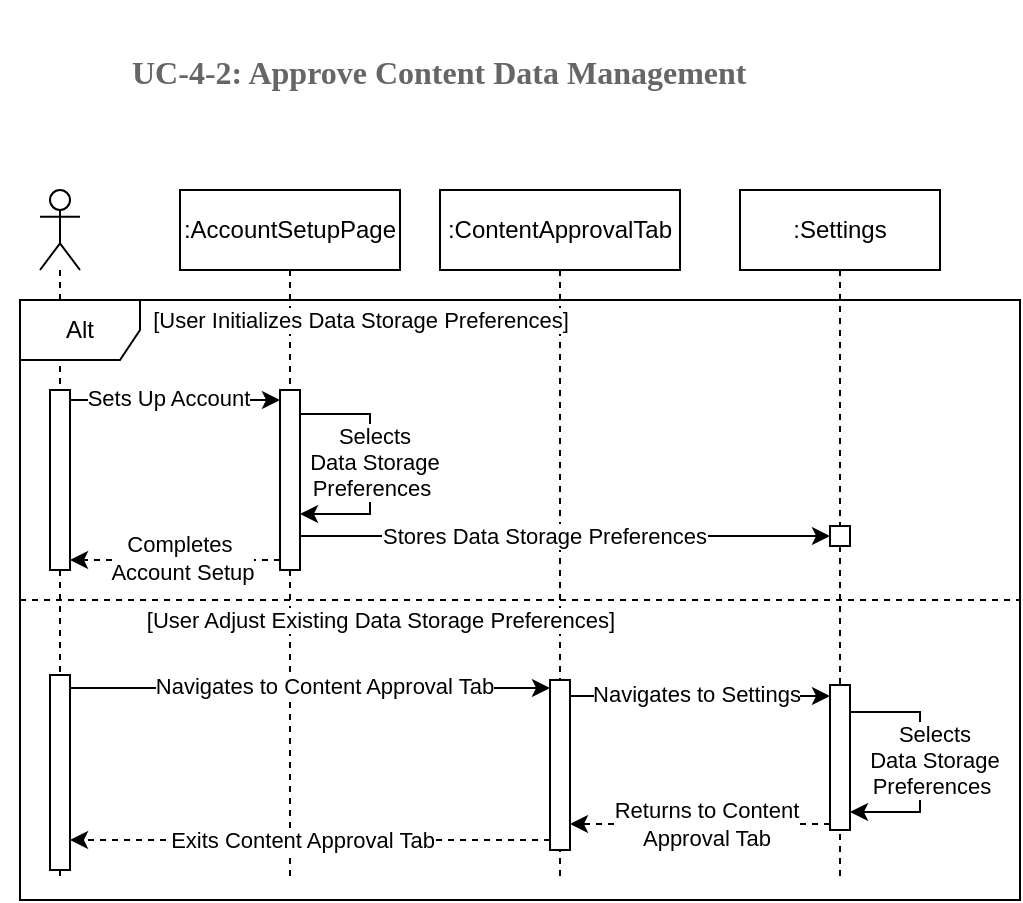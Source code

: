 <mxfile version="24.8.4">
  <diagram name="Page-1" id="WzFi8ONWFbmVDeuxYhoO">
    <mxGraphModel dx="442" dy="230" grid="1" gridSize="10" guides="1" tooltips="1" connect="1" arrows="1" fold="1" page="1" pageScale="1" pageWidth="1100" pageHeight="850" math="0" shadow="0">
      <root>
        <mxCell id="0" />
        <mxCell id="1" parent="0" />
        <mxCell id="yzPpIXYgzV2jEK6DkwBs-35" value="" style="swimlane;startSize=0;container=0;dashed=1;" vertex="1" parent="1">
          <mxGeometry x="270" y="330" width="500" height="150" as="geometry" />
        </mxCell>
        <mxCell id="yzPpIXYgzV2jEK6DkwBs-11" value=":ContentApprovalTab" style="shape=umlLifeline;perimeter=lifelinePerimeter;whiteSpace=wrap;html=1;container=1;dropTarget=0;collapsible=0;recursiveResize=0;outlineConnect=0;portConstraint=eastwest;newEdgeStyle={&quot;edgeStyle&quot;:&quot;elbowEdgeStyle&quot;,&quot;elbow&quot;:&quot;vertical&quot;,&quot;curved&quot;:0,&quot;rounded&quot;:0};" vertex="1" parent="1">
          <mxGeometry x="480" y="125" width="120" height="345" as="geometry" />
        </mxCell>
        <mxCell id="yzPpIXYgzV2jEK6DkwBs-15" value="" style="html=1;points=[[0,0,0,0,5],[0,1,0,0,-5],[1,0,0,0,5],[1,1,0,0,-5]];perimeter=orthogonalPerimeter;outlineConnect=0;targetShapes=umlLifeline;portConstraint=eastwest;newEdgeStyle={&quot;curved&quot;:0,&quot;rounded&quot;:0};" vertex="1" parent="yzPpIXYgzV2jEK6DkwBs-11">
          <mxGeometry x="55" y="245" width="10" height="85" as="geometry" />
        </mxCell>
        <mxCell id="Kk3vLf3-KDLgnlOfN_HX-1" value=":AccountSetupPage" style="shape=umlLifeline;perimeter=lifelinePerimeter;whiteSpace=wrap;html=1;container=1;dropTarget=0;collapsible=0;recursiveResize=0;outlineConnect=0;portConstraint=eastwest;newEdgeStyle={&quot;edgeStyle&quot;:&quot;elbowEdgeStyle&quot;,&quot;elbow&quot;:&quot;vertical&quot;,&quot;curved&quot;:0,&quot;rounded&quot;:0};" parent="1" vertex="1">
          <mxGeometry x="350" y="125" width="110" height="345" as="geometry" />
        </mxCell>
        <mxCell id="Kk3vLf3-KDLgnlOfN_HX-4" value="" style="html=1;points=[[0,0,0,0,5],[0,1,0,0,-5],[1,0,0,0,5],[1,1,0,0,-5]];perimeter=orthogonalPerimeter;outlineConnect=0;targetShapes=umlLifeline;portConstraint=eastwest;newEdgeStyle={&quot;curved&quot;:0,&quot;rounded&quot;:0};" parent="Kk3vLf3-KDLgnlOfN_HX-1" vertex="1">
          <mxGeometry x="50" y="100" width="10" height="90" as="geometry" />
        </mxCell>
        <mxCell id="Kk3vLf3-KDLgnlOfN_HX-2" value=":Settings" style="shape=umlLifeline;perimeter=lifelinePerimeter;whiteSpace=wrap;html=1;container=1;dropTarget=0;collapsible=0;recursiveResize=0;outlineConnect=0;portConstraint=eastwest;newEdgeStyle={&quot;edgeStyle&quot;:&quot;elbowEdgeStyle&quot;,&quot;elbow&quot;:&quot;vertical&quot;,&quot;curved&quot;:0,&quot;rounded&quot;:0};" parent="1" vertex="1">
          <mxGeometry x="630" y="125" width="100" height="345" as="geometry" />
        </mxCell>
        <mxCell id="Kk3vLf3-KDLgnlOfN_HX-7" value="" style="html=1;points=[[0,0,0,0,5],[0,1,0,0,-5],[1,0,0,0,5],[1,1,0,0,-5]];perimeter=orthogonalPerimeter;outlineConnect=0;targetShapes=umlLifeline;portConstraint=eastwest;newEdgeStyle={&quot;curved&quot;:0,&quot;rounded&quot;:0};" parent="Kk3vLf3-KDLgnlOfN_HX-2" vertex="1">
          <mxGeometry x="45" y="168" width="10" height="10" as="geometry" />
        </mxCell>
        <mxCell id="yzPpIXYgzV2jEK6DkwBs-19" value="" style="html=1;points=[[0,0,0,0,5],[0,1,0,0,-5],[1,0,0,0,5],[1,1,0,0,-5]];perimeter=orthogonalPerimeter;outlineConnect=0;targetShapes=umlLifeline;portConstraint=eastwest;newEdgeStyle={&quot;curved&quot;:0,&quot;rounded&quot;:0};" vertex="1" parent="Kk3vLf3-KDLgnlOfN_HX-2">
          <mxGeometry x="45" y="247.5" width="10" height="72.5" as="geometry" />
        </mxCell>
        <mxCell id="Kk3vLf3-KDLgnlOfN_HX-6" value="" style="shape=umlLifeline;perimeter=lifelinePerimeter;whiteSpace=wrap;html=1;container=1;dropTarget=0;collapsible=0;recursiveResize=0;outlineConnect=0;portConstraint=eastwest;newEdgeStyle={&quot;curved&quot;:0,&quot;rounded&quot;:0};participant=umlActor;" parent="1" vertex="1">
          <mxGeometry x="280" y="125" width="20" height="345" as="geometry" />
        </mxCell>
        <mxCell id="Kk3vLf3-KDLgnlOfN_HX-3" value="" style="html=1;points=[[0,0,0,0,5],[0,1,0,0,-5],[1,0,0,0,5],[1,1,0,0,-5]];perimeter=orthogonalPerimeter;outlineConnect=0;targetShapes=umlLifeline;portConstraint=eastwest;newEdgeStyle={&quot;curved&quot;:0,&quot;rounded&quot;:0};" parent="Kk3vLf3-KDLgnlOfN_HX-6" vertex="1">
          <mxGeometry x="5" y="100" width="10" height="90" as="geometry" />
        </mxCell>
        <mxCell id="yzPpIXYgzV2jEK6DkwBs-27" value="" style="html=1;points=[[0,0,0,0,5],[0,1,0,0,-5],[1,0,0,0,5],[1,1,0,0,-5]];perimeter=orthogonalPerimeter;outlineConnect=0;targetShapes=umlLifeline;portConstraint=eastwest;newEdgeStyle={&quot;curved&quot;:0,&quot;rounded&quot;:0};" vertex="1" parent="Kk3vLf3-KDLgnlOfN_HX-6">
          <mxGeometry x="5" y="242.5" width="10" height="97.5" as="geometry" />
        </mxCell>
        <mxCell id="hKJQPPWY5RA-zDGv6MNC-1" value="&lt;b style=&quot;font-weight:normal;&quot; id=&quot;docs-internal-guid-0b284c03-7fff-8bf4-ce98-43a4f99549da&quot;&gt;&lt;h4 dir=&quot;ltr&quot; style=&quot;line-height:1.38;margin-left: 36pt;margin-top:14pt;margin-bottom:4pt;&quot;&gt;&lt;span style=&quot;font-size:12pt;font-family:&#39;Times New Roman&#39;,serif;color:#666666;background-color:transparent;font-weight:400;font-style:normal;font-variant:normal;text-decoration:none;vertical-align:baseline;white-space:pre;white-space:pre-wrap;&quot;&gt;&lt;span style=&quot;white-space: pre;&quot;&gt;&amp;nbsp;&amp;nbsp;&amp;nbsp;&amp;nbsp;&lt;/span&gt;&lt;/span&gt;&lt;span style=&quot;font-size:12pt;font-family:&#39;Times New Roman&#39;,serif;color:#666666;background-color:transparent;font-weight:700;font-style:normal;font-variant:normal;text-decoration:none;vertical-align:baseline;white-space:pre;white-space:pre-wrap;&quot;&gt;UC-4-2: Approve Content Data Management&amp;nbsp;&lt;/span&gt;&lt;/h4&gt;&lt;/b&gt;" style="text;whiteSpace=wrap;html=1;" parent="1" vertex="1">
          <mxGeometry x="260" y="30" width="410" height="70" as="geometry" />
        </mxCell>
        <mxCell id="hKJQPPWY5RA-zDGv6MNC-2" value="" style="edgeStyle=orthogonalEdgeStyle;rounded=0;orthogonalLoop=1;jettySize=auto;html=1;curved=0;" parent="1" source="Kk3vLf3-KDLgnlOfN_HX-3" target="Kk3vLf3-KDLgnlOfN_HX-4" edge="1">
          <mxGeometry relative="1" as="geometry">
            <Array as="points">
              <mxPoint x="350" y="230" />
              <mxPoint x="350" y="230" />
            </Array>
          </mxGeometry>
        </mxCell>
        <mxCell id="hKJQPPWY5RA-zDGv6MNC-3" value="Sets Up Account" style="edgeLabel;html=1;align=center;verticalAlign=middle;resizable=0;points=[];" parent="hKJQPPWY5RA-zDGv6MNC-2" vertex="1" connectable="0">
          <mxGeometry x="-0.028" y="1" relative="1" as="geometry">
            <mxPoint x="-2" as="offset" />
          </mxGeometry>
        </mxCell>
        <mxCell id="L0XvnI_Pm6O_dVxBcAxA-1" style="edgeStyle=orthogonalEdgeStyle;rounded=0;orthogonalLoop=1;jettySize=auto;html=1;curved=0;" parent="1" edge="1">
          <mxGeometry relative="1" as="geometry">
            <mxPoint x="675" y="298" as="targetPoint" />
            <Array as="points">
              <mxPoint x="540" y="298" />
              <mxPoint x="540" y="298" />
            </Array>
            <mxPoint x="410" y="298" as="sourcePoint" />
          </mxGeometry>
        </mxCell>
        <mxCell id="L0XvnI_Pm6O_dVxBcAxA-3" value="Stores Data Storage Preferences" style="edgeLabel;html=1;align=center;verticalAlign=middle;resizable=0;points=[];" parent="L0XvnI_Pm6O_dVxBcAxA-1" vertex="1" connectable="0">
          <mxGeometry x="-0.202" relative="1" as="geometry">
            <mxPoint x="16" as="offset" />
          </mxGeometry>
        </mxCell>
        <mxCell id="yzPpIXYgzV2jEK6DkwBs-5" value="" style="edgeStyle=orthogonalEdgeStyle;rounded=0;orthogonalLoop=1;jettySize=auto;html=1;curved=0;dashed=1;" edge="1" parent="1" source="Kk3vLf3-KDLgnlOfN_HX-4" target="Kk3vLf3-KDLgnlOfN_HX-3">
          <mxGeometry relative="1" as="geometry">
            <Array as="points">
              <mxPoint x="350" y="310" />
              <mxPoint x="350" y="310" />
            </Array>
          </mxGeometry>
        </mxCell>
        <mxCell id="yzPpIXYgzV2jEK6DkwBs-7" value="Completes&amp;nbsp;&lt;div&gt;Account Setup&lt;/div&gt;" style="edgeLabel;html=1;align=center;verticalAlign=middle;resizable=0;points=[];" vertex="1" connectable="0" parent="yzPpIXYgzV2jEK6DkwBs-5">
          <mxGeometry x="0.036" y="-1" relative="1" as="geometry">
            <mxPoint x="5" as="offset" />
          </mxGeometry>
        </mxCell>
        <mxCell id="yzPpIXYgzV2jEK6DkwBs-17" style="edgeStyle=orthogonalEdgeStyle;rounded=0;orthogonalLoop=1;jettySize=auto;html=1;curved=0;" edge="1" parent="1">
          <mxGeometry relative="1" as="geometry">
            <mxPoint x="295" y="374" as="sourcePoint" />
            <mxPoint x="535" y="374" as="targetPoint" />
            <Array as="points">
              <mxPoint x="420" y="374" />
              <mxPoint x="420" y="374" />
            </Array>
          </mxGeometry>
        </mxCell>
        <mxCell id="yzPpIXYgzV2jEK6DkwBs-18" value="Navigates to Content Approval Tab" style="edgeLabel;html=1;align=center;verticalAlign=middle;resizable=0;points=[];" vertex="1" connectable="0" parent="yzPpIXYgzV2jEK6DkwBs-17">
          <mxGeometry x="0.056" y="1" relative="1" as="geometry">
            <mxPoint as="offset" />
          </mxGeometry>
        </mxCell>
        <mxCell id="yzPpIXYgzV2jEK6DkwBs-20" style="edgeStyle=orthogonalEdgeStyle;rounded=0;orthogonalLoop=1;jettySize=auto;html=1;curved=0;" edge="1" parent="1">
          <mxGeometry relative="1" as="geometry">
            <mxPoint x="685" y="386" as="sourcePoint" />
            <mxPoint x="685" y="436" as="targetPoint" />
            <Array as="points">
              <mxPoint x="720" y="386" />
              <mxPoint x="720" y="436" />
            </Array>
          </mxGeometry>
        </mxCell>
        <mxCell id="yzPpIXYgzV2jEK6DkwBs-21" value="Selects&lt;div&gt;Data Storage&lt;/div&gt;&lt;div&gt;Preferences&amp;nbsp;&lt;/div&gt;" style="edgeLabel;html=1;align=center;verticalAlign=middle;resizable=0;points=[];" vertex="1" connectable="0" parent="yzPpIXYgzV2jEK6DkwBs-20">
          <mxGeometry x="0.042" y="1" relative="1" as="geometry">
            <mxPoint x="6" y="-4" as="offset" />
          </mxGeometry>
        </mxCell>
        <mxCell id="yzPpIXYgzV2jEK6DkwBs-22" style="edgeStyle=orthogonalEdgeStyle;rounded=0;orthogonalLoop=1;jettySize=auto;html=1;curved=0;" edge="1" parent="1">
          <mxGeometry relative="1" as="geometry">
            <mxPoint x="545" y="378" as="sourcePoint" />
            <mxPoint x="675" y="378" as="targetPoint" />
            <Array as="points">
              <mxPoint x="610" y="378" />
              <mxPoint x="610" y="378" />
            </Array>
          </mxGeometry>
        </mxCell>
        <mxCell id="yzPpIXYgzV2jEK6DkwBs-23" value="Navigates to Settings" style="edgeLabel;html=1;align=center;verticalAlign=middle;resizable=0;points=[];" vertex="1" connectable="0" parent="yzPpIXYgzV2jEK6DkwBs-22">
          <mxGeometry x="-0.396" y="3" relative="1" as="geometry">
            <mxPoint x="23" y="2" as="offset" />
          </mxGeometry>
        </mxCell>
        <mxCell id="yzPpIXYgzV2jEK6DkwBs-9" style="edgeStyle=orthogonalEdgeStyle;rounded=0;orthogonalLoop=1;jettySize=auto;html=1;curved=0;" edge="1" parent="1">
          <mxGeometry relative="1" as="geometry">
            <mxPoint x="410" y="237" as="sourcePoint" />
            <mxPoint x="410" y="287" as="targetPoint" />
            <Array as="points">
              <mxPoint x="445" y="237" />
              <mxPoint x="445" y="287" />
            </Array>
          </mxGeometry>
        </mxCell>
        <mxCell id="yzPpIXYgzV2jEK6DkwBs-10" value="Selects&lt;div&gt;Data Storage&lt;/div&gt;&lt;div&gt;Preferences&amp;nbsp;&lt;/div&gt;" style="edgeLabel;html=1;align=center;verticalAlign=middle;resizable=0;points=[];" vertex="1" connectable="0" parent="yzPpIXYgzV2jEK6DkwBs-9">
          <mxGeometry x="0.042" y="1" relative="1" as="geometry">
            <mxPoint x="1" y="-4" as="offset" />
          </mxGeometry>
        </mxCell>
        <mxCell id="yzPpIXYgzV2jEK6DkwBs-24" style="edgeStyle=orthogonalEdgeStyle;rounded=0;orthogonalLoop=1;jettySize=auto;html=1;curved=0;dashed=1;" edge="1" parent="1">
          <mxGeometry relative="1" as="geometry">
            <mxPoint x="675" y="441.984" as="sourcePoint" />
            <mxPoint x="545.0" y="441.984" as="targetPoint" />
            <Array as="points">
              <mxPoint x="610" y="442" />
              <mxPoint x="610" y="442" />
            </Array>
          </mxGeometry>
        </mxCell>
        <mxCell id="yzPpIXYgzV2jEK6DkwBs-25" value="Returns to Content&lt;div&gt;Approval Tab&lt;/div&gt;" style="edgeLabel;html=1;align=center;verticalAlign=middle;resizable=0;points=[];" vertex="1" connectable="0" parent="yzPpIXYgzV2jEK6DkwBs-24">
          <mxGeometry x="0.206" relative="1" as="geometry">
            <mxPoint x="16" as="offset" />
          </mxGeometry>
        </mxCell>
        <mxCell id="yzPpIXYgzV2jEK6DkwBs-28" value="" style="edgeStyle=orthogonalEdgeStyle;rounded=0;orthogonalLoop=1;jettySize=auto;html=1;curved=0;dashed=1;" edge="1" parent="1">
          <mxGeometry relative="1" as="geometry">
            <mxPoint x="535" y="450.0" as="sourcePoint" />
            <mxPoint x="295" y="450.0" as="targetPoint" />
            <Array as="points">
              <mxPoint x="420" y="450" />
              <mxPoint x="420" y="450" />
            </Array>
          </mxGeometry>
        </mxCell>
        <mxCell id="yzPpIXYgzV2jEK6DkwBs-30" value="Exits Content Approval Tab" style="edgeLabel;html=1;align=center;verticalAlign=middle;resizable=0;points=[];" vertex="1" connectable="0" parent="yzPpIXYgzV2jEK6DkwBs-28">
          <mxGeometry x="-0.194" y="1" relative="1" as="geometry">
            <mxPoint x="-28" y="-1" as="offset" />
          </mxGeometry>
        </mxCell>
        <mxCell id="yzPpIXYgzV2jEK6DkwBs-31" value="Alt" style="shape=umlFrame;whiteSpace=wrap;html=1;pointerEvents=0;" vertex="1" parent="1">
          <mxGeometry x="270" y="180" width="500" height="300" as="geometry" />
        </mxCell>
        <mxCell id="yzPpIXYgzV2jEK6DkwBs-40" value="[User Initializes Data Storage Preferences]" style="edgeLabel;html=1;align=center;verticalAlign=middle;resizable=0;points=[];" vertex="1" connectable="0" parent="1">
          <mxGeometry x="440.002" y="190" as="geometry" />
        </mxCell>
        <mxCell id="yzPpIXYgzV2jEK6DkwBs-41" value="[User Adjust Existing Data Storage Preferences]" style="edgeLabel;html=1;align=center;verticalAlign=middle;resizable=0;points=[];" vertex="1" connectable="0" parent="1">
          <mxGeometry x="450.002" y="340" as="geometry" />
        </mxCell>
      </root>
    </mxGraphModel>
  </diagram>
</mxfile>

